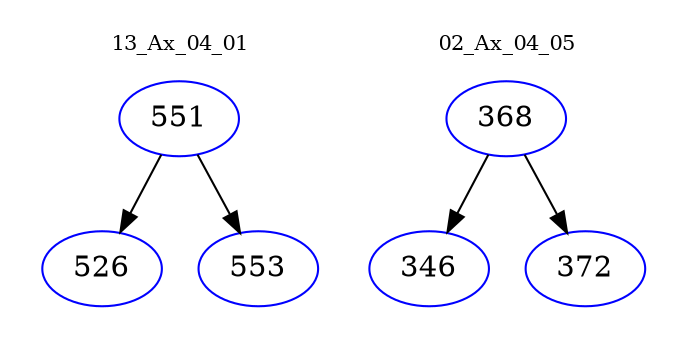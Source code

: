 digraph{
subgraph cluster_0 {
color = white
label = "13_Ax_04_01";
fontsize=10;
T0_551 [label="551", color="blue"]
T0_551 -> T0_526 [color="black"]
T0_526 [label="526", color="blue"]
T0_551 -> T0_553 [color="black"]
T0_553 [label="553", color="blue"]
}
subgraph cluster_1 {
color = white
label = "02_Ax_04_05";
fontsize=10;
T1_368 [label="368", color="blue"]
T1_368 -> T1_346 [color="black"]
T1_346 [label="346", color="blue"]
T1_368 -> T1_372 [color="black"]
T1_372 [label="372", color="blue"]
}
}
